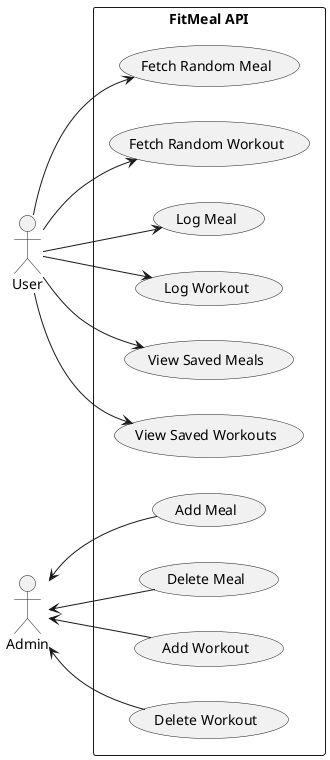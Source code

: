 @startuml
'https://plantuml.com/use-case-diagram


left to right direction

actor User
actor Admin

rectangle "FitMeal API" {
    User --> (Fetch Random Meal)
    User --> (Fetch Random Workout)
    User --> (Log Meal)
    User --> (Log Workout)
    User --> (View Saved Meals)
    User --> (View Saved Workouts)

    Admin <-- (Add Meal)
    Admin <-- (Delete Meal)
    Admin <-- (Add Workout)
    Admin <-- (Delete Workout)
}
@enduml
